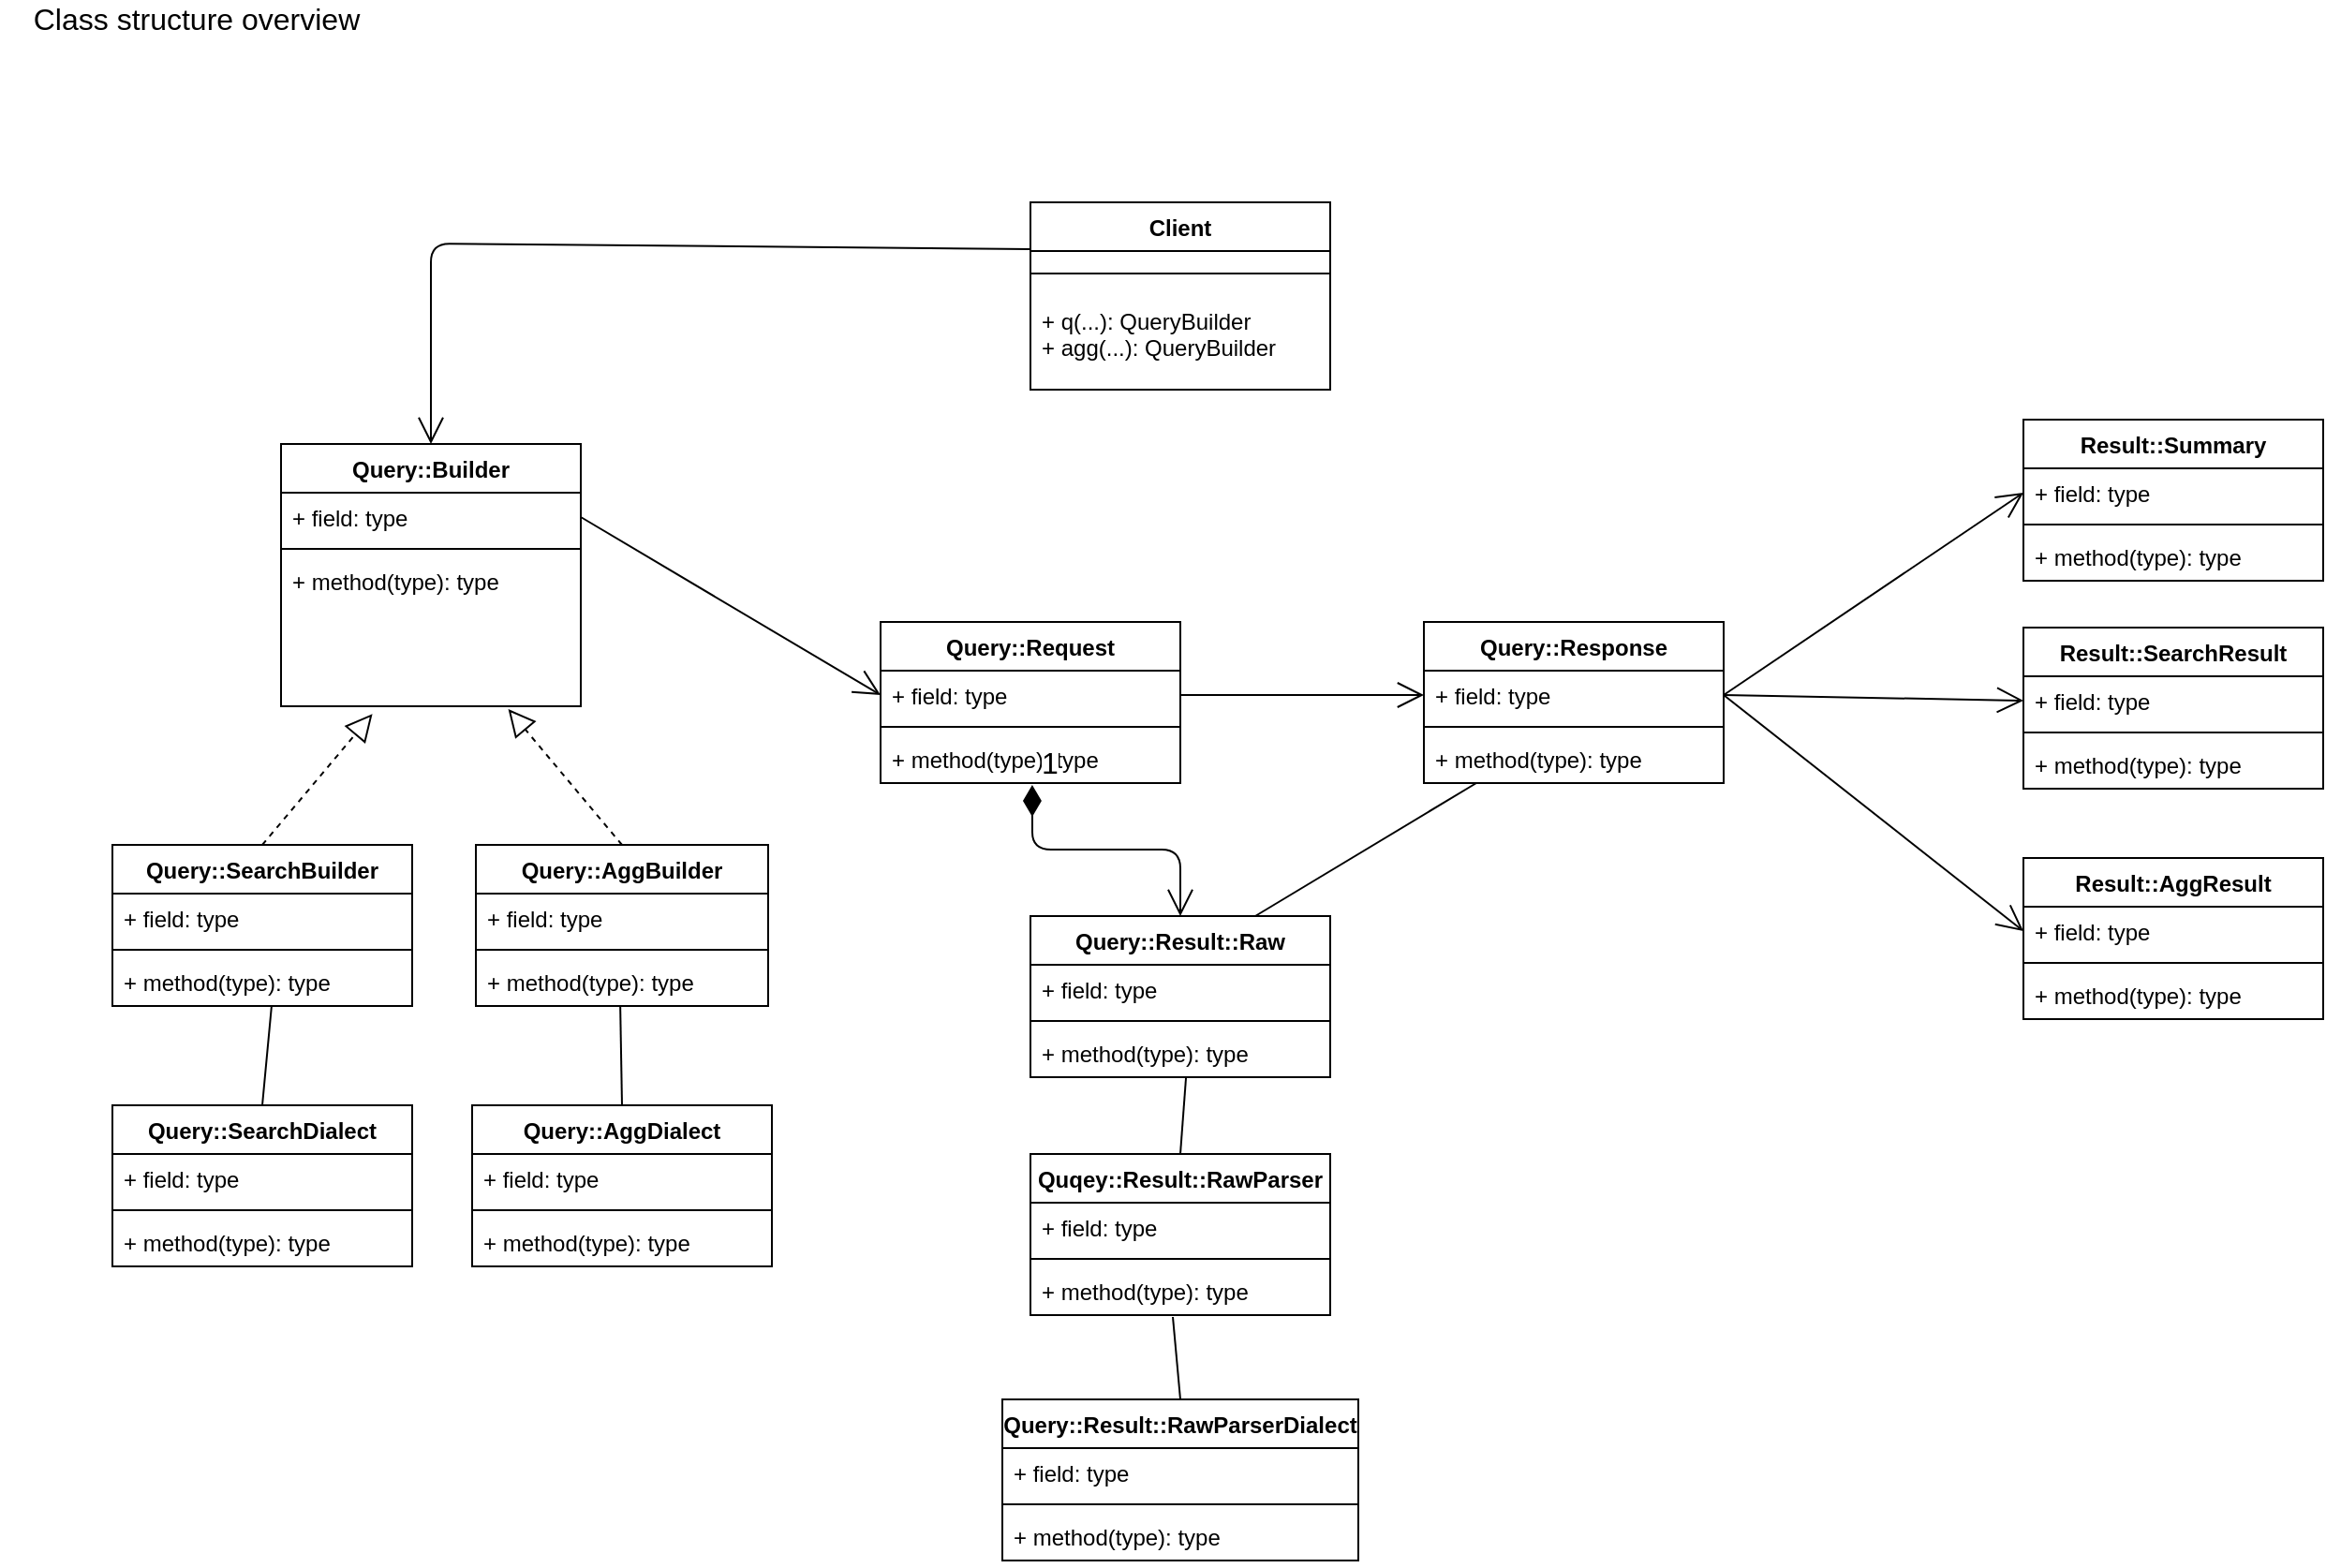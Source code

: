 <mxfile version="10.7.7" type="device"><diagram id="pMNjfHzp7TyendTe6ShR" name="Page-1"><mxGraphModel dx="920" dy="727" grid="1" gridSize="10" guides="1" tooltips="1" connect="1" arrows="1" fold="1" page="1" pageScale="1" pageWidth="1654" pageHeight="1169" math="0" shadow="0"><root><mxCell id="0"/><mxCell id="1" parent="0"/><mxCell id="pKXp8uNiMyxYFPn0GI6S-1" value="Query::Response&#10;" style="swimlane;fontStyle=1;align=center;verticalAlign=top;childLayout=stackLayout;horizontal=1;startSize=26;horizontalStack=0;resizeParent=1;resizeParentMax=0;resizeLast=0;collapsible=1;marginBottom=0;" vertex="1" parent="1"><mxGeometry x="760" y="332" width="160" height="86" as="geometry"/></mxCell><mxCell id="pKXp8uNiMyxYFPn0GI6S-2" value="+ field: type" style="text;strokeColor=none;fillColor=none;align=left;verticalAlign=top;spacingLeft=4;spacingRight=4;overflow=hidden;rotatable=0;points=[[0,0.5],[1,0.5]];portConstraint=eastwest;" vertex="1" parent="pKXp8uNiMyxYFPn0GI6S-1"><mxGeometry y="26" width="160" height="26" as="geometry"/></mxCell><mxCell id="pKXp8uNiMyxYFPn0GI6S-3" value="" style="line;strokeWidth=1;fillColor=none;align=left;verticalAlign=middle;spacingTop=-1;spacingLeft=3;spacingRight=3;rotatable=0;labelPosition=right;points=[];portConstraint=eastwest;" vertex="1" parent="pKXp8uNiMyxYFPn0GI6S-1"><mxGeometry y="52" width="160" height="8" as="geometry"/></mxCell><mxCell id="pKXp8uNiMyxYFPn0GI6S-4" value="+ method(type): type" style="text;strokeColor=none;fillColor=none;align=left;verticalAlign=top;spacingLeft=4;spacingRight=4;overflow=hidden;rotatable=0;points=[[0,0.5],[1,0.5]];portConstraint=eastwest;" vertex="1" parent="pKXp8uNiMyxYFPn0GI6S-1"><mxGeometry y="60" width="160" height="26" as="geometry"/></mxCell><mxCell id="pKXp8uNiMyxYFPn0GI6S-5" value="Query::Builder&#10;" style="swimlane;fontStyle=1;align=center;verticalAlign=top;childLayout=stackLayout;horizontal=1;startSize=26;horizontalStack=0;resizeParent=1;resizeParentMax=0;resizeLast=0;collapsible=1;marginBottom=0;" vertex="1" parent="1"><mxGeometry x="150" y="237" width="160" height="140" as="geometry"/></mxCell><mxCell id="pKXp8uNiMyxYFPn0GI6S-6" value="+ field: type" style="text;strokeColor=none;fillColor=none;align=left;verticalAlign=top;spacingLeft=4;spacingRight=4;overflow=hidden;rotatable=0;points=[[0,0.5],[1,0.5]];portConstraint=eastwest;" vertex="1" parent="pKXp8uNiMyxYFPn0GI6S-5"><mxGeometry y="26" width="160" height="26" as="geometry"/></mxCell><mxCell id="pKXp8uNiMyxYFPn0GI6S-7" value="" style="line;strokeWidth=1;fillColor=none;align=left;verticalAlign=middle;spacingTop=-1;spacingLeft=3;spacingRight=3;rotatable=0;labelPosition=right;points=[];portConstraint=eastwest;" vertex="1" parent="pKXp8uNiMyxYFPn0GI6S-5"><mxGeometry y="52" width="160" height="8" as="geometry"/></mxCell><mxCell id="pKXp8uNiMyxYFPn0GI6S-8" value="+ method(type): type" style="text;strokeColor=none;fillColor=none;align=left;verticalAlign=top;spacingLeft=4;spacingRight=4;overflow=hidden;rotatable=0;points=[[0,0.5],[1,0.5]];portConstraint=eastwest;" vertex="1" parent="pKXp8uNiMyxYFPn0GI6S-5"><mxGeometry y="60" width="160" height="80" as="geometry"/></mxCell><mxCell id="pKXp8uNiMyxYFPn0GI6S-9" value="Query::SearchBuilder" style="swimlane;fontStyle=1;align=center;verticalAlign=top;childLayout=stackLayout;horizontal=1;startSize=26;horizontalStack=0;resizeParent=1;resizeParentMax=0;resizeLast=0;collapsible=1;marginBottom=0;" vertex="1" parent="1"><mxGeometry x="60" y="451" width="160" height="86" as="geometry"/></mxCell><mxCell id="pKXp8uNiMyxYFPn0GI6S-10" value="+ field: type" style="text;strokeColor=none;fillColor=none;align=left;verticalAlign=top;spacingLeft=4;spacingRight=4;overflow=hidden;rotatable=0;points=[[0,0.5],[1,0.5]];portConstraint=eastwest;" vertex="1" parent="pKXp8uNiMyxYFPn0GI6S-9"><mxGeometry y="26" width="160" height="26" as="geometry"/></mxCell><mxCell id="pKXp8uNiMyxYFPn0GI6S-11" value="" style="line;strokeWidth=1;fillColor=none;align=left;verticalAlign=middle;spacingTop=-1;spacingLeft=3;spacingRight=3;rotatable=0;labelPosition=right;points=[];portConstraint=eastwest;" vertex="1" parent="pKXp8uNiMyxYFPn0GI6S-9"><mxGeometry y="52" width="160" height="8" as="geometry"/></mxCell><mxCell id="pKXp8uNiMyxYFPn0GI6S-12" value="+ method(type): type" style="text;strokeColor=none;fillColor=none;align=left;verticalAlign=top;spacingLeft=4;spacingRight=4;overflow=hidden;rotatable=0;points=[[0,0.5],[1,0.5]];portConstraint=eastwest;" vertex="1" parent="pKXp8uNiMyxYFPn0GI6S-9"><mxGeometry y="60" width="160" height="26" as="geometry"/></mxCell><mxCell id="pKXp8uNiMyxYFPn0GI6S-13" value="Query::AggBuilder" style="swimlane;fontStyle=1;align=center;verticalAlign=top;childLayout=stackLayout;horizontal=1;startSize=26;horizontalStack=0;resizeParent=1;resizeParentMax=0;resizeLast=0;collapsible=1;marginBottom=0;" vertex="1" parent="1"><mxGeometry x="254" y="451" width="156" height="86" as="geometry"/></mxCell><mxCell id="pKXp8uNiMyxYFPn0GI6S-14" value="+ field: type" style="text;strokeColor=none;fillColor=none;align=left;verticalAlign=top;spacingLeft=4;spacingRight=4;overflow=hidden;rotatable=0;points=[[0,0.5],[1,0.5]];portConstraint=eastwest;" vertex="1" parent="pKXp8uNiMyxYFPn0GI6S-13"><mxGeometry y="26" width="156" height="26" as="geometry"/></mxCell><mxCell id="pKXp8uNiMyxYFPn0GI6S-15" value="" style="line;strokeWidth=1;fillColor=none;align=left;verticalAlign=middle;spacingTop=-1;spacingLeft=3;spacingRight=3;rotatable=0;labelPosition=right;points=[];portConstraint=eastwest;" vertex="1" parent="pKXp8uNiMyxYFPn0GI6S-13"><mxGeometry y="52" width="156" height="8" as="geometry"/></mxCell><mxCell id="pKXp8uNiMyxYFPn0GI6S-16" value="+ method(type): type" style="text;strokeColor=none;fillColor=none;align=left;verticalAlign=top;spacingLeft=4;spacingRight=4;overflow=hidden;rotatable=0;points=[[0,0.5],[1,0.5]];portConstraint=eastwest;" vertex="1" parent="pKXp8uNiMyxYFPn0GI6S-13"><mxGeometry y="60" width="156" height="26" as="geometry"/></mxCell><mxCell id="pKXp8uNiMyxYFPn0GI6S-17" value="Query::AggDialect" style="swimlane;fontStyle=1;align=center;verticalAlign=top;childLayout=stackLayout;horizontal=1;startSize=26;horizontalStack=0;resizeParent=1;resizeParentMax=0;resizeLast=0;collapsible=1;marginBottom=0;" vertex="1" parent="1"><mxGeometry x="252" y="590" width="160" height="86" as="geometry"/></mxCell><mxCell id="pKXp8uNiMyxYFPn0GI6S-18" value="+ field: type" style="text;strokeColor=none;fillColor=none;align=left;verticalAlign=top;spacingLeft=4;spacingRight=4;overflow=hidden;rotatable=0;points=[[0,0.5],[1,0.5]];portConstraint=eastwest;" vertex="1" parent="pKXp8uNiMyxYFPn0GI6S-17"><mxGeometry y="26" width="160" height="26" as="geometry"/></mxCell><mxCell id="pKXp8uNiMyxYFPn0GI6S-19" value="" style="line;strokeWidth=1;fillColor=none;align=left;verticalAlign=middle;spacingTop=-1;spacingLeft=3;spacingRight=3;rotatable=0;labelPosition=right;points=[];portConstraint=eastwest;" vertex="1" parent="pKXp8uNiMyxYFPn0GI6S-17"><mxGeometry y="52" width="160" height="8" as="geometry"/></mxCell><mxCell id="pKXp8uNiMyxYFPn0GI6S-20" value="+ method(type): type" style="text;strokeColor=none;fillColor=none;align=left;verticalAlign=top;spacingLeft=4;spacingRight=4;overflow=hidden;rotatable=0;points=[[0,0.5],[1,0.5]];portConstraint=eastwest;" vertex="1" parent="pKXp8uNiMyxYFPn0GI6S-17"><mxGeometry y="60" width="160" height="26" as="geometry"/></mxCell><mxCell id="pKXp8uNiMyxYFPn0GI6S-21" value="Query::SearchDialect" style="swimlane;fontStyle=1;align=center;verticalAlign=top;childLayout=stackLayout;horizontal=1;startSize=26;horizontalStack=0;resizeParent=1;resizeParentMax=0;resizeLast=0;collapsible=1;marginBottom=0;" vertex="1" parent="1"><mxGeometry x="60" y="590" width="160" height="86" as="geometry"/></mxCell><mxCell id="pKXp8uNiMyxYFPn0GI6S-22" value="+ field: type" style="text;strokeColor=none;fillColor=none;align=left;verticalAlign=top;spacingLeft=4;spacingRight=4;overflow=hidden;rotatable=0;points=[[0,0.5],[1,0.5]];portConstraint=eastwest;" vertex="1" parent="pKXp8uNiMyxYFPn0GI6S-21"><mxGeometry y="26" width="160" height="26" as="geometry"/></mxCell><mxCell id="pKXp8uNiMyxYFPn0GI6S-23" value="" style="line;strokeWidth=1;fillColor=none;align=left;verticalAlign=middle;spacingTop=-1;spacingLeft=3;spacingRight=3;rotatable=0;labelPosition=right;points=[];portConstraint=eastwest;" vertex="1" parent="pKXp8uNiMyxYFPn0GI6S-21"><mxGeometry y="52" width="160" height="8" as="geometry"/></mxCell><mxCell id="pKXp8uNiMyxYFPn0GI6S-24" value="+ method(type): type" style="text;strokeColor=none;fillColor=none;align=left;verticalAlign=top;spacingLeft=4;spacingRight=4;overflow=hidden;rotatable=0;points=[[0,0.5],[1,0.5]];portConstraint=eastwest;" vertex="1" parent="pKXp8uNiMyxYFPn0GI6S-21"><mxGeometry y="60" width="160" height="26" as="geometry"/></mxCell><mxCell id="pKXp8uNiMyxYFPn0GI6S-25" value="" style="endArrow=block;dashed=1;endFill=0;endSize=12;html=1;exitX=0.5;exitY=0;exitDx=0;exitDy=0;entryX=0.758;entryY=1.019;entryDx=0;entryDy=0;entryPerimeter=0;" edge="1" parent="1" source="pKXp8uNiMyxYFPn0GI6S-13" target="pKXp8uNiMyxYFPn0GI6S-8"><mxGeometry width="160" relative="1" as="geometry"><mxPoint x="450" y="601" as="sourcePoint"/><mxPoint x="610" y="601" as="targetPoint"/></mxGeometry></mxCell><mxCell id="pKXp8uNiMyxYFPn0GI6S-26" value="" style="endArrow=block;dashed=1;endFill=0;endSize=12;html=1;exitX=0.5;exitY=0;exitDx=0;exitDy=0;entryX=0.305;entryY=1.051;entryDx=0;entryDy=0;entryPerimeter=0;" edge="1" parent="1" source="pKXp8uNiMyxYFPn0GI6S-9" target="pKXp8uNiMyxYFPn0GI6S-8"><mxGeometry width="160" relative="1" as="geometry"><mxPoint x="10" y="551" as="sourcePoint"/><mxPoint x="170" y="551" as="targetPoint"/></mxGeometry></mxCell><mxCell id="pKXp8uNiMyxYFPn0GI6S-32" value="Client&#10;" style="swimlane;fontStyle=1;align=center;verticalAlign=top;childLayout=stackLayout;horizontal=1;startSize=26;horizontalStack=0;resizeParent=1;resizeParentMax=0;resizeLast=0;collapsible=1;marginBottom=0;" vertex="1" parent="1"><mxGeometry x="550" y="108" width="160" height="100" as="geometry"/></mxCell><mxCell id="pKXp8uNiMyxYFPn0GI6S-34" value="" style="line;strokeWidth=1;fillColor=none;align=left;verticalAlign=middle;spacingTop=-1;spacingLeft=3;spacingRight=3;rotatable=0;labelPosition=right;points=[];portConstraint=eastwest;" vertex="1" parent="pKXp8uNiMyxYFPn0GI6S-32"><mxGeometry y="26" width="160" height="24" as="geometry"/></mxCell><mxCell id="pKXp8uNiMyxYFPn0GI6S-35" value="+ q(...): QueryBuilder&#10;+ agg(...): QueryBuilder&#10;" style="text;strokeColor=none;fillColor=none;align=left;verticalAlign=top;spacingLeft=4;spacingRight=4;overflow=hidden;rotatable=0;points=[[0,0.5],[1,0.5]];portConstraint=eastwest;" vertex="1" parent="pKXp8uNiMyxYFPn0GI6S-32"><mxGeometry y="50" width="160" height="50" as="geometry"/></mxCell><mxCell id="pKXp8uNiMyxYFPn0GI6S-36" value="Result::Summary&#10;&#10;" style="swimlane;fontStyle=1;align=center;verticalAlign=top;childLayout=stackLayout;horizontal=1;startSize=26;horizontalStack=0;resizeParent=1;resizeParentMax=0;resizeLast=0;collapsible=1;marginBottom=0;" vertex="1" parent="1"><mxGeometry x="1080" y="224" width="160" height="86" as="geometry"/></mxCell><mxCell id="pKXp8uNiMyxYFPn0GI6S-37" value="+ field: type" style="text;strokeColor=none;fillColor=none;align=left;verticalAlign=top;spacingLeft=4;spacingRight=4;overflow=hidden;rotatable=0;points=[[0,0.5],[1,0.5]];portConstraint=eastwest;" vertex="1" parent="pKXp8uNiMyxYFPn0GI6S-36"><mxGeometry y="26" width="160" height="26" as="geometry"/></mxCell><mxCell id="pKXp8uNiMyxYFPn0GI6S-38" value="" style="line;strokeWidth=1;fillColor=none;align=left;verticalAlign=middle;spacingTop=-1;spacingLeft=3;spacingRight=3;rotatable=0;labelPosition=right;points=[];portConstraint=eastwest;" vertex="1" parent="pKXp8uNiMyxYFPn0GI6S-36"><mxGeometry y="52" width="160" height="8" as="geometry"/></mxCell><mxCell id="pKXp8uNiMyxYFPn0GI6S-39" value="+ method(type): type" style="text;strokeColor=none;fillColor=none;align=left;verticalAlign=top;spacingLeft=4;spacingRight=4;overflow=hidden;rotatable=0;points=[[0,0.5],[1,0.5]];portConstraint=eastwest;" vertex="1" parent="pKXp8uNiMyxYFPn0GI6S-36"><mxGeometry y="60" width="160" height="26" as="geometry"/></mxCell><mxCell id="pKXp8uNiMyxYFPn0GI6S-40" value="Result::SearchResult&#10;" style="swimlane;fontStyle=1;align=center;verticalAlign=top;childLayout=stackLayout;horizontal=1;startSize=26;horizontalStack=0;resizeParent=1;resizeParentMax=0;resizeLast=0;collapsible=1;marginBottom=0;" vertex="1" parent="1"><mxGeometry x="1080" y="335" width="160" height="86" as="geometry"/></mxCell><mxCell id="pKXp8uNiMyxYFPn0GI6S-41" value="+ field: type" style="text;strokeColor=none;fillColor=none;align=left;verticalAlign=top;spacingLeft=4;spacingRight=4;overflow=hidden;rotatable=0;points=[[0,0.5],[1,0.5]];portConstraint=eastwest;" vertex="1" parent="pKXp8uNiMyxYFPn0GI6S-40"><mxGeometry y="26" width="160" height="26" as="geometry"/></mxCell><mxCell id="pKXp8uNiMyxYFPn0GI6S-42" value="" style="line;strokeWidth=1;fillColor=none;align=left;verticalAlign=middle;spacingTop=-1;spacingLeft=3;spacingRight=3;rotatable=0;labelPosition=right;points=[];portConstraint=eastwest;" vertex="1" parent="pKXp8uNiMyxYFPn0GI6S-40"><mxGeometry y="52" width="160" height="8" as="geometry"/></mxCell><mxCell id="pKXp8uNiMyxYFPn0GI6S-43" value="+ method(type): type" style="text;strokeColor=none;fillColor=none;align=left;verticalAlign=top;spacingLeft=4;spacingRight=4;overflow=hidden;rotatable=0;points=[[0,0.5],[1,0.5]];portConstraint=eastwest;" vertex="1" parent="pKXp8uNiMyxYFPn0GI6S-40"><mxGeometry y="60" width="160" height="26" as="geometry"/></mxCell><mxCell id="pKXp8uNiMyxYFPn0GI6S-44" value="Result::AggResult" style="swimlane;fontStyle=1;align=center;verticalAlign=top;childLayout=stackLayout;horizontal=1;startSize=26;horizontalStack=0;resizeParent=1;resizeParentMax=0;resizeLast=0;collapsible=1;marginBottom=0;" vertex="1" parent="1"><mxGeometry x="1080" y="458" width="160" height="86" as="geometry"/></mxCell><mxCell id="pKXp8uNiMyxYFPn0GI6S-45" value="+ field: type" style="text;strokeColor=none;fillColor=none;align=left;verticalAlign=top;spacingLeft=4;spacingRight=4;overflow=hidden;rotatable=0;points=[[0,0.5],[1,0.5]];portConstraint=eastwest;" vertex="1" parent="pKXp8uNiMyxYFPn0GI6S-44"><mxGeometry y="26" width="160" height="26" as="geometry"/></mxCell><mxCell id="pKXp8uNiMyxYFPn0GI6S-46" value="" style="line;strokeWidth=1;fillColor=none;align=left;verticalAlign=middle;spacingTop=-1;spacingLeft=3;spacingRight=3;rotatable=0;labelPosition=right;points=[];portConstraint=eastwest;" vertex="1" parent="pKXp8uNiMyxYFPn0GI6S-44"><mxGeometry y="52" width="160" height="8" as="geometry"/></mxCell><mxCell id="pKXp8uNiMyxYFPn0GI6S-47" value="+ method(type): type" style="text;strokeColor=none;fillColor=none;align=left;verticalAlign=top;spacingLeft=4;spacingRight=4;overflow=hidden;rotatable=0;points=[[0,0.5],[1,0.5]];portConstraint=eastwest;" vertex="1" parent="pKXp8uNiMyxYFPn0GI6S-44"><mxGeometry y="60" width="160" height="26" as="geometry"/></mxCell><mxCell id="pKXp8uNiMyxYFPn0GI6S-48" value="Query::Result::Raw&#10;" style="swimlane;fontStyle=1;align=center;verticalAlign=top;childLayout=stackLayout;horizontal=1;startSize=26;horizontalStack=0;resizeParent=1;resizeParentMax=0;resizeLast=0;collapsible=1;marginBottom=0;" vertex="1" parent="1"><mxGeometry x="550" y="489" width="160" height="86" as="geometry"/></mxCell><mxCell id="pKXp8uNiMyxYFPn0GI6S-49" value="+ field: type" style="text;strokeColor=none;fillColor=none;align=left;verticalAlign=top;spacingLeft=4;spacingRight=4;overflow=hidden;rotatable=0;points=[[0,0.5],[1,0.5]];portConstraint=eastwest;" vertex="1" parent="pKXp8uNiMyxYFPn0GI6S-48"><mxGeometry y="26" width="160" height="26" as="geometry"/></mxCell><mxCell id="pKXp8uNiMyxYFPn0GI6S-50" value="" style="line;strokeWidth=1;fillColor=none;align=left;verticalAlign=middle;spacingTop=-1;spacingLeft=3;spacingRight=3;rotatable=0;labelPosition=right;points=[];portConstraint=eastwest;" vertex="1" parent="pKXp8uNiMyxYFPn0GI6S-48"><mxGeometry y="52" width="160" height="8" as="geometry"/></mxCell><mxCell id="pKXp8uNiMyxYFPn0GI6S-51" value="+ method(type): type" style="text;strokeColor=none;fillColor=none;align=left;verticalAlign=top;spacingLeft=4;spacingRight=4;overflow=hidden;rotatable=0;points=[[0,0.5],[1,0.5]];portConstraint=eastwest;" vertex="1" parent="pKXp8uNiMyxYFPn0GI6S-48"><mxGeometry y="60" width="160" height="26" as="geometry"/></mxCell><mxCell id="pKXp8uNiMyxYFPn0GI6S-52" value="Quqey::Result::RawParser" style="swimlane;fontStyle=1;align=center;verticalAlign=top;childLayout=stackLayout;horizontal=1;startSize=26;horizontalStack=0;resizeParent=1;resizeParentMax=0;resizeLast=0;collapsible=1;marginBottom=0;" vertex="1" parent="1"><mxGeometry x="550" y="616" width="160" height="86" as="geometry"/></mxCell><mxCell id="pKXp8uNiMyxYFPn0GI6S-53" value="+ field: type" style="text;strokeColor=none;fillColor=none;align=left;verticalAlign=top;spacingLeft=4;spacingRight=4;overflow=hidden;rotatable=0;points=[[0,0.5],[1,0.5]];portConstraint=eastwest;" vertex="1" parent="pKXp8uNiMyxYFPn0GI6S-52"><mxGeometry y="26" width="160" height="26" as="geometry"/></mxCell><mxCell id="pKXp8uNiMyxYFPn0GI6S-54" value="" style="line;strokeWidth=1;fillColor=none;align=left;verticalAlign=middle;spacingTop=-1;spacingLeft=3;spacingRight=3;rotatable=0;labelPosition=right;points=[];portConstraint=eastwest;" vertex="1" parent="pKXp8uNiMyxYFPn0GI6S-52"><mxGeometry y="52" width="160" height="8" as="geometry"/></mxCell><mxCell id="pKXp8uNiMyxYFPn0GI6S-55" value="+ method(type): type" style="text;strokeColor=none;fillColor=none;align=left;verticalAlign=top;spacingLeft=4;spacingRight=4;overflow=hidden;rotatable=0;points=[[0,0.5],[1,0.5]];portConstraint=eastwest;" vertex="1" parent="pKXp8uNiMyxYFPn0GI6S-52"><mxGeometry y="60" width="160" height="26" as="geometry"/></mxCell><mxCell id="pKXp8uNiMyxYFPn0GI6S-56" value="Query::Result::RawParserDialect" style="swimlane;fontStyle=1;align=center;verticalAlign=top;childLayout=stackLayout;horizontal=1;startSize=26;horizontalStack=0;resizeParent=1;resizeParentMax=0;resizeLast=0;collapsible=1;marginBottom=0;" vertex="1" parent="1"><mxGeometry x="535" y="747" width="190" height="86" as="geometry"/></mxCell><mxCell id="pKXp8uNiMyxYFPn0GI6S-57" value="+ field: type" style="text;strokeColor=none;fillColor=none;align=left;verticalAlign=top;spacingLeft=4;spacingRight=4;overflow=hidden;rotatable=0;points=[[0,0.5],[1,0.5]];portConstraint=eastwest;" vertex="1" parent="pKXp8uNiMyxYFPn0GI6S-56"><mxGeometry y="26" width="190" height="26" as="geometry"/></mxCell><mxCell id="pKXp8uNiMyxYFPn0GI6S-58" value="" style="line;strokeWidth=1;fillColor=none;align=left;verticalAlign=middle;spacingTop=-1;spacingLeft=3;spacingRight=3;rotatable=0;labelPosition=right;points=[];portConstraint=eastwest;" vertex="1" parent="pKXp8uNiMyxYFPn0GI6S-56"><mxGeometry y="52" width="190" height="8" as="geometry"/></mxCell><mxCell id="pKXp8uNiMyxYFPn0GI6S-59" value="+ method(type): type" style="text;strokeColor=none;fillColor=none;align=left;verticalAlign=top;spacingLeft=4;spacingRight=4;overflow=hidden;rotatable=0;points=[[0,0.5],[1,0.5]];portConstraint=eastwest;" vertex="1" parent="pKXp8uNiMyxYFPn0GI6S-56"><mxGeometry y="60" width="190" height="26" as="geometry"/></mxCell><mxCell id="pKXp8uNiMyxYFPn0GI6S-60" value="Query::Request" style="swimlane;fontStyle=1;align=center;verticalAlign=top;childLayout=stackLayout;horizontal=1;startSize=26;horizontalStack=0;resizeParent=1;resizeParentMax=0;resizeLast=0;collapsible=1;marginBottom=0;" vertex="1" parent="1"><mxGeometry x="470" y="332" width="160" height="86" as="geometry"/></mxCell><mxCell id="pKXp8uNiMyxYFPn0GI6S-61" value="+ field: type" style="text;strokeColor=none;fillColor=none;align=left;verticalAlign=top;spacingLeft=4;spacingRight=4;overflow=hidden;rotatable=0;points=[[0,0.5],[1,0.5]];portConstraint=eastwest;" vertex="1" parent="pKXp8uNiMyxYFPn0GI6S-60"><mxGeometry y="26" width="160" height="26" as="geometry"/></mxCell><mxCell id="pKXp8uNiMyxYFPn0GI6S-62" value="" style="line;strokeWidth=1;fillColor=none;align=left;verticalAlign=middle;spacingTop=-1;spacingLeft=3;spacingRight=3;rotatable=0;labelPosition=right;points=[];portConstraint=eastwest;" vertex="1" parent="pKXp8uNiMyxYFPn0GI6S-60"><mxGeometry y="52" width="160" height="8" as="geometry"/></mxCell><mxCell id="pKXp8uNiMyxYFPn0GI6S-63" value="+ method(type): type" style="text;strokeColor=none;fillColor=none;align=left;verticalAlign=top;spacingLeft=4;spacingRight=4;overflow=hidden;rotatable=0;points=[[0,0.5],[1,0.5]];portConstraint=eastwest;" vertex="1" parent="pKXp8uNiMyxYFPn0GI6S-60"><mxGeometry y="60" width="160" height="26" as="geometry"/></mxCell><mxCell id="pKXp8uNiMyxYFPn0GI6S-64" value="Class structure overview" style="text;html=1;strokeColor=none;fillColor=none;align=center;verticalAlign=middle;whiteSpace=wrap;rounded=0;fontSize=16;" vertex="1" parent="1"><mxGeometry width="210" height="20" as="geometry"/></mxCell><mxCell id="pKXp8uNiMyxYFPn0GI6S-71" value="" style="endArrow=open;endFill=1;endSize=12;html=1;fontSize=16;exitX=0;exitY=0.25;exitDx=0;exitDy=0;entryX=0.5;entryY=0;entryDx=0;entryDy=0;" edge="1" parent="1" source="pKXp8uNiMyxYFPn0GI6S-32" target="pKXp8uNiMyxYFPn0GI6S-5"><mxGeometry width="160" relative="1" as="geometry"><mxPoint x="360" y="250" as="sourcePoint"/><mxPoint x="290" y="200" as="targetPoint"/><Array as="points"><mxPoint x="230" y="130"/></Array></mxGeometry></mxCell><mxCell id="pKXp8uNiMyxYFPn0GI6S-74" value="" style="endArrow=open;endFill=1;endSize=12;html=1;fontSize=16;exitX=1;exitY=0.5;exitDx=0;exitDy=0;entryX=0;entryY=0.5;entryDx=0;entryDy=0;" edge="1" parent="1" source="pKXp8uNiMyxYFPn0GI6S-6" target="pKXp8uNiMyxYFPn0GI6S-61"><mxGeometry width="160" relative="1" as="geometry"><mxPoint x="430" y="430" as="sourcePoint"/><mxPoint x="590" y="430" as="targetPoint"/></mxGeometry></mxCell><mxCell id="pKXp8uNiMyxYFPn0GI6S-75" value="" style="endArrow=open;endFill=1;endSize=12;html=1;fontSize=16;exitX=1;exitY=0.5;exitDx=0;exitDy=0;entryX=0;entryY=0.5;entryDx=0;entryDy=0;" edge="1" parent="1" source="pKXp8uNiMyxYFPn0GI6S-61" target="pKXp8uNiMyxYFPn0GI6S-2"><mxGeometry width="160" relative="1" as="geometry"><mxPoint x="630" y="290" as="sourcePoint"/><mxPoint x="790" y="290" as="targetPoint"/></mxGeometry></mxCell><mxCell id="pKXp8uNiMyxYFPn0GI6S-76" value="1" style="endArrow=open;html=1;endSize=12;startArrow=diamondThin;startSize=14;startFill=1;edgeStyle=orthogonalEdgeStyle;align=left;verticalAlign=bottom;fontSize=16;entryX=0.5;entryY=0;entryDx=0;entryDy=0;exitX=0.506;exitY=1.038;exitDx=0;exitDy=0;exitPerimeter=0;" edge="1" parent="1" source="pKXp8uNiMyxYFPn0GI6S-63" target="pKXp8uNiMyxYFPn0GI6S-48"><mxGeometry x="-1" y="3" relative="1" as="geometry"><mxPoint x="600" y="450" as="sourcePoint"/><mxPoint x="730" y="450" as="targetPoint"/></mxGeometry></mxCell><mxCell id="pKXp8uNiMyxYFPn0GI6S-77" value="" style="endArrow=none;html=1;fontSize=16;entryX=0.519;entryY=1;entryDx=0;entryDy=0;entryPerimeter=0;exitX=0.5;exitY=0;exitDx=0;exitDy=0;" edge="1" parent="1" source="pKXp8uNiMyxYFPn0GI6S-52" target="pKXp8uNiMyxYFPn0GI6S-51"><mxGeometry width="50" height="50" relative="1" as="geometry"><mxPoint x="460" y="610" as="sourcePoint"/><mxPoint x="510" y="560" as="targetPoint"/></mxGeometry></mxCell><mxCell id="pKXp8uNiMyxYFPn0GI6S-78" value="" style="endArrow=none;html=1;fontSize=16;entryX=0.175;entryY=1;entryDx=0;entryDy=0;entryPerimeter=0;exitX=0.75;exitY=0;exitDx=0;exitDy=0;" edge="1" parent="1" source="pKXp8uNiMyxYFPn0GI6S-48" target="pKXp8uNiMyxYFPn0GI6S-4"><mxGeometry width="50" height="50" relative="1" as="geometry"><mxPoint x="1050" y="460" as="sourcePoint"/><mxPoint x="1100" y="410" as="targetPoint"/></mxGeometry></mxCell><mxCell id="pKXp8uNiMyxYFPn0GI6S-79" value="" style="endArrow=none;html=1;fontSize=16;entryX=0.475;entryY=1.038;entryDx=0;entryDy=0;entryPerimeter=0;exitX=0.5;exitY=0;exitDx=0;exitDy=0;" edge="1" parent="1" source="pKXp8uNiMyxYFPn0GI6S-56" target="pKXp8uNiMyxYFPn0GI6S-55"><mxGeometry width="50" height="50" relative="1" as="geometry"><mxPoint x="810" y="650" as="sourcePoint"/><mxPoint x="860" y="600" as="targetPoint"/></mxGeometry></mxCell><mxCell id="pKXp8uNiMyxYFPn0GI6S-80" value="" style="endArrow=open;endFill=1;endSize=12;html=1;fontSize=16;exitX=1;exitY=0.5;exitDx=0;exitDy=0;entryX=0;entryY=0.5;entryDx=0;entryDy=0;" edge="1" parent="1" source="pKXp8uNiMyxYFPn0GI6S-2" target="pKXp8uNiMyxYFPn0GI6S-37"><mxGeometry width="160" relative="1" as="geometry"><mxPoint x="900" y="500" as="sourcePoint"/><mxPoint x="1060" y="500" as="targetPoint"/></mxGeometry></mxCell><mxCell id="pKXp8uNiMyxYFPn0GI6S-81" value="" style="endArrow=open;endFill=1;endSize=12;html=1;fontSize=16;exitX=1;exitY=0.5;exitDx=0;exitDy=0;entryX=0;entryY=0.5;entryDx=0;entryDy=0;" edge="1" parent="1" source="pKXp8uNiMyxYFPn0GI6S-2" target="pKXp8uNiMyxYFPn0GI6S-41"><mxGeometry width="160" relative="1" as="geometry"><mxPoint x="850" y="540" as="sourcePoint"/><mxPoint x="1010" y="540" as="targetPoint"/></mxGeometry></mxCell><mxCell id="pKXp8uNiMyxYFPn0GI6S-82" value="" style="endArrow=open;endFill=1;endSize=12;html=1;fontSize=16;exitX=1;exitY=0.5;exitDx=0;exitDy=0;entryX=0;entryY=0.5;entryDx=0;entryDy=0;" edge="1" parent="1" source="pKXp8uNiMyxYFPn0GI6S-2" target="pKXp8uNiMyxYFPn0GI6S-45"><mxGeometry width="160" relative="1" as="geometry"><mxPoint x="940" y="510" as="sourcePoint"/><mxPoint x="1100" y="510" as="targetPoint"/></mxGeometry></mxCell><mxCell id="pKXp8uNiMyxYFPn0GI6S-83" value="" style="endArrow=none;html=1;fontSize=16;entryX=0.531;entryY=1;entryDx=0;entryDy=0;entryPerimeter=0;exitX=0.5;exitY=0;exitDx=0;exitDy=0;" edge="1" parent="1" source="pKXp8uNiMyxYFPn0GI6S-21" target="pKXp8uNiMyxYFPn0GI6S-12"><mxGeometry width="50" height="50" relative="1" as="geometry"><mxPoint x="-20" y="640" as="sourcePoint"/><mxPoint x="30" y="590" as="targetPoint"/></mxGeometry></mxCell><mxCell id="pKXp8uNiMyxYFPn0GI6S-84" value="" style="endArrow=none;html=1;fontSize=16;entryX=0.494;entryY=1;entryDx=0;entryDy=0;entryPerimeter=0;exitX=0.5;exitY=0;exitDx=0;exitDy=0;" edge="1" parent="1" source="pKXp8uNiMyxYFPn0GI6S-17" target="pKXp8uNiMyxYFPn0GI6S-16"><mxGeometry width="50" height="50" relative="1" as="geometry"><mxPoint x="270" y="860" as="sourcePoint"/><mxPoint x="320" y="810" as="targetPoint"/></mxGeometry></mxCell></root></mxGraphModel></diagram></mxfile>